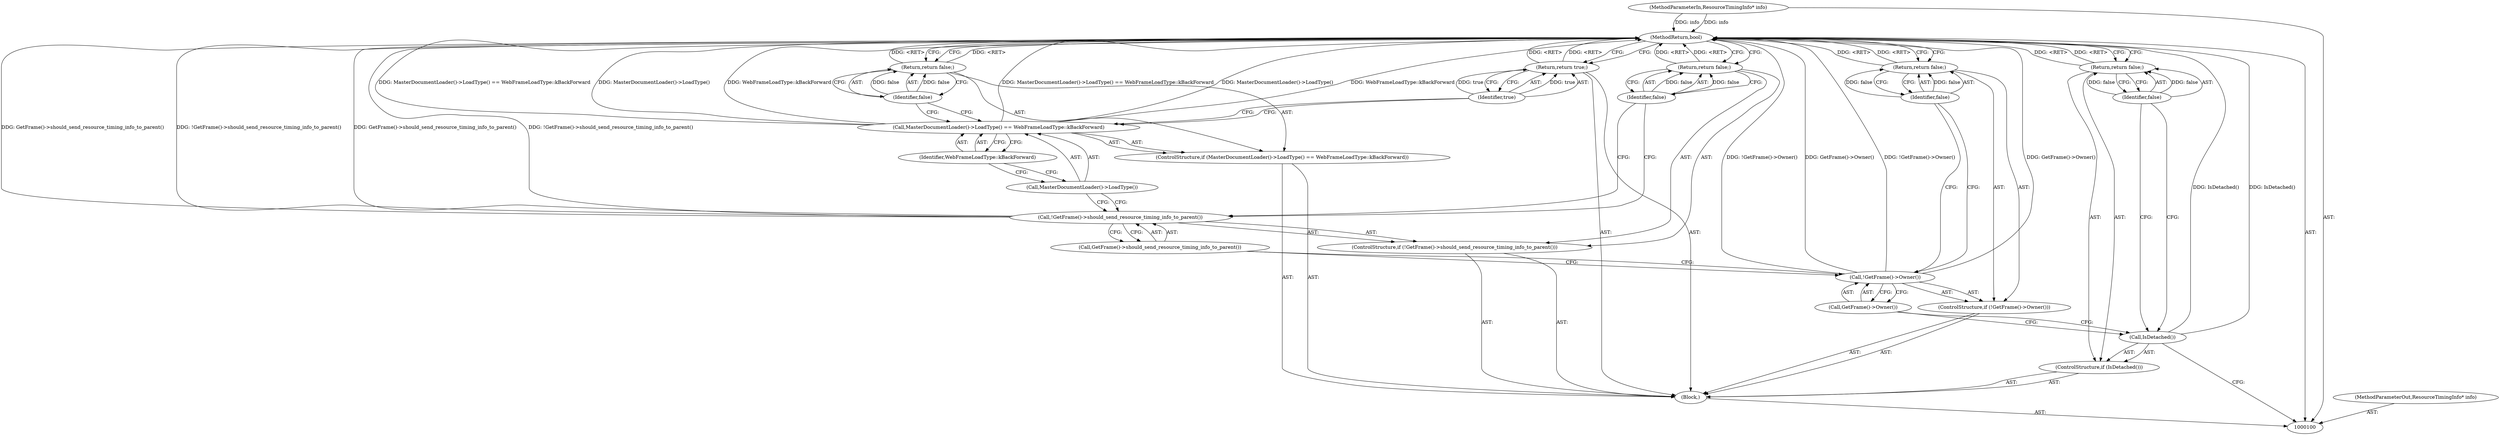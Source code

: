 digraph "1_Chrome_5fe74f831fddb92afa5ddfe46490bb49f083132b_1" {
"1000125" [label="(MethodReturn,bool)"];
"1000117" [label="(ControlStructure,if (MasterDocumentLoader()->LoadType() == WebFrameLoadType::kBackForward))"];
"1000120" [label="(Identifier,WebFrameLoadType::kBackForward)"];
"1000118" [label="(Call,MasterDocumentLoader()->LoadType() == WebFrameLoadType::kBackForward)"];
"1000119" [label="(Call,MasterDocumentLoader()->LoadType())"];
"1000122" [label="(Identifier,false)"];
"1000121" [label="(Return,return false;)"];
"1000124" [label="(Identifier,true)"];
"1000123" [label="(Return,return true;)"];
"1000102" [label="(Block,)"];
"1000101" [label="(MethodParameterIn,ResourceTimingInfo* info)"];
"1000152" [label="(MethodParameterOut,ResourceTimingInfo* info)"];
"1000103" [label="(ControlStructure,if (IsDetached()))"];
"1000104" [label="(Call,IsDetached())"];
"1000106" [label="(Identifier,false)"];
"1000105" [label="(Return,return false;)"];
"1000107" [label="(ControlStructure,if (!GetFrame()->Owner()))"];
"1000108" [label="(Call,!GetFrame()->Owner())"];
"1000109" [label="(Call,GetFrame()->Owner())"];
"1000111" [label="(Identifier,false)"];
"1000110" [label="(Return,return false;)"];
"1000112" [label="(ControlStructure,if (!GetFrame()->should_send_resource_timing_info_to_parent()))"];
"1000113" [label="(Call,!GetFrame()->should_send_resource_timing_info_to_parent())"];
"1000114" [label="(Call,GetFrame()->should_send_resource_timing_info_to_parent())"];
"1000116" [label="(Identifier,false)"];
"1000115" [label="(Return,return false;)"];
"1000125" -> "1000100"  [label="AST: "];
"1000125" -> "1000105"  [label="CFG: "];
"1000125" -> "1000110"  [label="CFG: "];
"1000125" -> "1000115"  [label="CFG: "];
"1000125" -> "1000121"  [label="CFG: "];
"1000125" -> "1000123"  [label="CFG: "];
"1000110" -> "1000125"  [label="DDG: <RET>"];
"1000121" -> "1000125"  [label="DDG: <RET>"];
"1000108" -> "1000125"  [label="DDG: !GetFrame()->Owner()"];
"1000108" -> "1000125"  [label="DDG: GetFrame()->Owner()"];
"1000104" -> "1000125"  [label="DDG: IsDetached()"];
"1000113" -> "1000125"  [label="DDG: GetFrame()->should_send_resource_timing_info_to_parent()"];
"1000113" -> "1000125"  [label="DDG: !GetFrame()->should_send_resource_timing_info_to_parent()"];
"1000118" -> "1000125"  [label="DDG: MasterDocumentLoader()->LoadType() == WebFrameLoadType::kBackForward"];
"1000118" -> "1000125"  [label="DDG: MasterDocumentLoader()->LoadType()"];
"1000118" -> "1000125"  [label="DDG: WebFrameLoadType::kBackForward"];
"1000101" -> "1000125"  [label="DDG: info"];
"1000115" -> "1000125"  [label="DDG: <RET>"];
"1000105" -> "1000125"  [label="DDG: <RET>"];
"1000123" -> "1000125"  [label="DDG: <RET>"];
"1000117" -> "1000102"  [label="AST: "];
"1000118" -> "1000117"  [label="AST: "];
"1000121" -> "1000117"  [label="AST: "];
"1000120" -> "1000118"  [label="AST: "];
"1000120" -> "1000119"  [label="CFG: "];
"1000118" -> "1000120"  [label="CFG: "];
"1000118" -> "1000117"  [label="AST: "];
"1000118" -> "1000120"  [label="CFG: "];
"1000119" -> "1000118"  [label="AST: "];
"1000120" -> "1000118"  [label="AST: "];
"1000122" -> "1000118"  [label="CFG: "];
"1000124" -> "1000118"  [label="CFG: "];
"1000118" -> "1000125"  [label="DDG: MasterDocumentLoader()->LoadType() == WebFrameLoadType::kBackForward"];
"1000118" -> "1000125"  [label="DDG: MasterDocumentLoader()->LoadType()"];
"1000118" -> "1000125"  [label="DDG: WebFrameLoadType::kBackForward"];
"1000119" -> "1000118"  [label="AST: "];
"1000119" -> "1000113"  [label="CFG: "];
"1000120" -> "1000119"  [label="CFG: "];
"1000122" -> "1000121"  [label="AST: "];
"1000122" -> "1000118"  [label="CFG: "];
"1000121" -> "1000122"  [label="CFG: "];
"1000122" -> "1000121"  [label="DDG: false"];
"1000121" -> "1000117"  [label="AST: "];
"1000121" -> "1000122"  [label="CFG: "];
"1000122" -> "1000121"  [label="AST: "];
"1000125" -> "1000121"  [label="CFG: "];
"1000121" -> "1000125"  [label="DDG: <RET>"];
"1000122" -> "1000121"  [label="DDG: false"];
"1000124" -> "1000123"  [label="AST: "];
"1000124" -> "1000118"  [label="CFG: "];
"1000123" -> "1000124"  [label="CFG: "];
"1000124" -> "1000123"  [label="DDG: true"];
"1000123" -> "1000102"  [label="AST: "];
"1000123" -> "1000124"  [label="CFG: "];
"1000124" -> "1000123"  [label="AST: "];
"1000125" -> "1000123"  [label="CFG: "];
"1000123" -> "1000125"  [label="DDG: <RET>"];
"1000124" -> "1000123"  [label="DDG: true"];
"1000102" -> "1000100"  [label="AST: "];
"1000103" -> "1000102"  [label="AST: "];
"1000107" -> "1000102"  [label="AST: "];
"1000112" -> "1000102"  [label="AST: "];
"1000117" -> "1000102"  [label="AST: "];
"1000123" -> "1000102"  [label="AST: "];
"1000101" -> "1000100"  [label="AST: "];
"1000101" -> "1000125"  [label="DDG: info"];
"1000152" -> "1000100"  [label="AST: "];
"1000103" -> "1000102"  [label="AST: "];
"1000104" -> "1000103"  [label="AST: "];
"1000105" -> "1000103"  [label="AST: "];
"1000104" -> "1000103"  [label="AST: "];
"1000104" -> "1000100"  [label="CFG: "];
"1000106" -> "1000104"  [label="CFG: "];
"1000109" -> "1000104"  [label="CFG: "];
"1000104" -> "1000125"  [label="DDG: IsDetached()"];
"1000106" -> "1000105"  [label="AST: "];
"1000106" -> "1000104"  [label="CFG: "];
"1000105" -> "1000106"  [label="CFG: "];
"1000106" -> "1000105"  [label="DDG: false"];
"1000105" -> "1000103"  [label="AST: "];
"1000105" -> "1000106"  [label="CFG: "];
"1000106" -> "1000105"  [label="AST: "];
"1000125" -> "1000105"  [label="CFG: "];
"1000105" -> "1000125"  [label="DDG: <RET>"];
"1000106" -> "1000105"  [label="DDG: false"];
"1000107" -> "1000102"  [label="AST: "];
"1000108" -> "1000107"  [label="AST: "];
"1000110" -> "1000107"  [label="AST: "];
"1000108" -> "1000107"  [label="AST: "];
"1000108" -> "1000109"  [label="CFG: "];
"1000109" -> "1000108"  [label="AST: "];
"1000111" -> "1000108"  [label="CFG: "];
"1000114" -> "1000108"  [label="CFG: "];
"1000108" -> "1000125"  [label="DDG: !GetFrame()->Owner()"];
"1000108" -> "1000125"  [label="DDG: GetFrame()->Owner()"];
"1000109" -> "1000108"  [label="AST: "];
"1000109" -> "1000104"  [label="CFG: "];
"1000108" -> "1000109"  [label="CFG: "];
"1000111" -> "1000110"  [label="AST: "];
"1000111" -> "1000108"  [label="CFG: "];
"1000110" -> "1000111"  [label="CFG: "];
"1000111" -> "1000110"  [label="DDG: false"];
"1000110" -> "1000107"  [label="AST: "];
"1000110" -> "1000111"  [label="CFG: "];
"1000111" -> "1000110"  [label="AST: "];
"1000125" -> "1000110"  [label="CFG: "];
"1000110" -> "1000125"  [label="DDG: <RET>"];
"1000111" -> "1000110"  [label="DDG: false"];
"1000112" -> "1000102"  [label="AST: "];
"1000113" -> "1000112"  [label="AST: "];
"1000115" -> "1000112"  [label="AST: "];
"1000113" -> "1000112"  [label="AST: "];
"1000113" -> "1000114"  [label="CFG: "];
"1000114" -> "1000113"  [label="AST: "];
"1000116" -> "1000113"  [label="CFG: "];
"1000119" -> "1000113"  [label="CFG: "];
"1000113" -> "1000125"  [label="DDG: GetFrame()->should_send_resource_timing_info_to_parent()"];
"1000113" -> "1000125"  [label="DDG: !GetFrame()->should_send_resource_timing_info_to_parent()"];
"1000114" -> "1000113"  [label="AST: "];
"1000114" -> "1000108"  [label="CFG: "];
"1000113" -> "1000114"  [label="CFG: "];
"1000116" -> "1000115"  [label="AST: "];
"1000116" -> "1000113"  [label="CFG: "];
"1000115" -> "1000116"  [label="CFG: "];
"1000116" -> "1000115"  [label="DDG: false"];
"1000115" -> "1000112"  [label="AST: "];
"1000115" -> "1000116"  [label="CFG: "];
"1000116" -> "1000115"  [label="AST: "];
"1000125" -> "1000115"  [label="CFG: "];
"1000115" -> "1000125"  [label="DDG: <RET>"];
"1000116" -> "1000115"  [label="DDG: false"];
}
